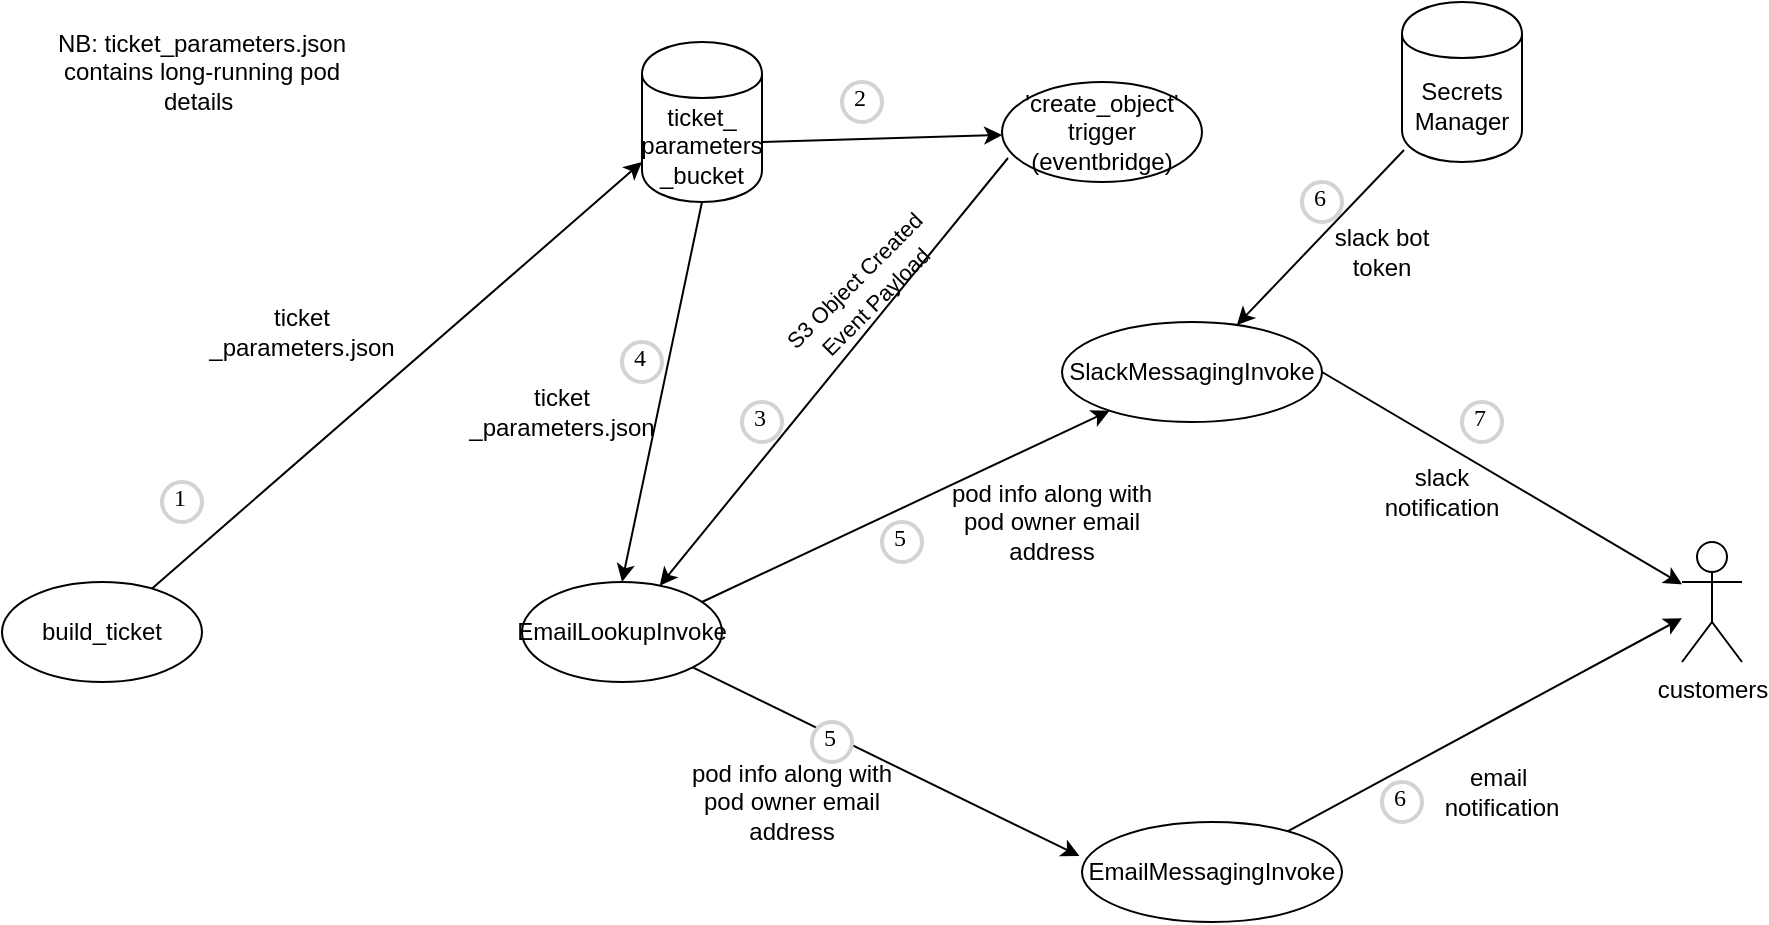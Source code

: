 <mxfile version="24.8.6">
  <diagram name="Page-1" id="7uQp8MufyrtNr7IwYD0L">
    <mxGraphModel dx="1434" dy="819" grid="1" gridSize="10" guides="1" tooltips="1" connect="1" arrows="1" fold="1" page="1" pageScale="1" pageWidth="850" pageHeight="1100" math="0" shadow="0">
      <root>
        <mxCell id="0" />
        <mxCell id="1" parent="0" />
        <mxCell id="grfcuQIvbZBvToJfju9Y-3" value="build_ticket" style="shape=ellipse;html=1;dashed=0;whiteSpace=wrap;perimeter=ellipsePerimeter;" vertex="1" parent="1">
          <mxGeometry x="10" y="310" width="100" height="50" as="geometry" />
        </mxCell>
        <mxCell id="grfcuQIvbZBvToJfju9Y-4" value="&#39;create_object&#39;&lt;div&gt;trigger&lt;/div&gt;&lt;div&gt;(eventbridge)&lt;/div&gt;" style="shape=ellipse;html=1;dashed=0;whiteSpace=wrap;perimeter=ellipsePerimeter;" vertex="1" parent="1">
          <mxGeometry x="510" y="60" width="100" height="50" as="geometry" />
        </mxCell>
        <mxCell id="grfcuQIvbZBvToJfju9Y-5" value="EmailLookupInvoke" style="shape=ellipse;html=1;dashed=0;whiteSpace=wrap;perimeter=ellipsePerimeter;" vertex="1" parent="1">
          <mxGeometry x="270" y="310" width="100" height="50" as="geometry" />
        </mxCell>
        <mxCell id="grfcuQIvbZBvToJfju9Y-6" value="EmailMessagingInvoke" style="shape=ellipse;html=1;dashed=0;whiteSpace=wrap;perimeter=ellipsePerimeter;" vertex="1" parent="1">
          <mxGeometry x="550" y="430" width="130" height="50" as="geometry" />
        </mxCell>
        <mxCell id="grfcuQIvbZBvToJfju9Y-7" value="SlackMessagingInvoke" style="shape=ellipse;html=1;dashed=0;whiteSpace=wrap;perimeter=ellipsePerimeter;" vertex="1" parent="1">
          <mxGeometry x="540" y="180" width="130" height="50" as="geometry" />
        </mxCell>
        <mxCell id="grfcuQIvbZBvToJfju9Y-8" value="ticket_&lt;div&gt;parameters&lt;div&gt;_bucket&lt;/div&gt;&lt;/div&gt;" style="shape=cylinder;whiteSpace=wrap;html=1;boundedLbl=1;backgroundOutline=1;" vertex="1" parent="1">
          <mxGeometry x="330" y="40" width="60" height="80" as="geometry" />
        </mxCell>
        <mxCell id="grfcuQIvbZBvToJfju9Y-9" value="" style="endArrow=classic;html=1;rounded=0;" edge="1" parent="1" source="grfcuQIvbZBvToJfju9Y-3">
          <mxGeometry width="50" height="50" relative="1" as="geometry">
            <mxPoint x="110" y="220" as="sourcePoint" />
            <mxPoint x="330" y="100" as="targetPoint" />
          </mxGeometry>
        </mxCell>
        <mxCell id="grfcuQIvbZBvToJfju9Y-10" value="" style="endArrow=classic;html=1;rounded=0;" edge="1" parent="1" target="grfcuQIvbZBvToJfju9Y-4">
          <mxGeometry width="50" height="50" relative="1" as="geometry">
            <mxPoint x="390" y="90" as="sourcePoint" />
            <mxPoint x="440" y="40" as="targetPoint" />
          </mxGeometry>
        </mxCell>
        <mxCell id="grfcuQIvbZBvToJfju9Y-11" value="customers" style="shape=umlActor;verticalLabelPosition=bottom;verticalAlign=top;html=1;outlineConnect=0;" vertex="1" parent="1">
          <mxGeometry x="850" y="290" width="30" height="60" as="geometry" />
        </mxCell>
        <mxCell id="grfcuQIvbZBvToJfju9Y-12" value="" style="endArrow=classic;html=1;rounded=0;exitX=0.03;exitY=0.76;exitDx=0;exitDy=0;exitPerimeter=0;" edge="1" parent="1" source="grfcuQIvbZBvToJfju9Y-4" target="grfcuQIvbZBvToJfju9Y-5">
          <mxGeometry width="50" height="50" relative="1" as="geometry">
            <mxPoint x="580" y="130" as="sourcePoint" />
            <mxPoint x="320" y="250" as="targetPoint" />
          </mxGeometry>
        </mxCell>
        <mxCell id="grfcuQIvbZBvToJfju9Y-13" value="" style="endArrow=classic;html=1;rounded=0;" edge="1" parent="1" target="grfcuQIvbZBvToJfju9Y-7">
          <mxGeometry width="50" height="50" relative="1" as="geometry">
            <mxPoint x="360" y="320" as="sourcePoint" />
            <mxPoint x="410" y="270" as="targetPoint" />
          </mxGeometry>
        </mxCell>
        <mxCell id="grfcuQIvbZBvToJfju9Y-14" value="" style="endArrow=classic;html=1;rounded=0;entryX=-0.01;entryY=0.34;entryDx=0;entryDy=0;entryPerimeter=0;exitX=1;exitY=1;exitDx=0;exitDy=0;" edge="1" parent="1" source="grfcuQIvbZBvToJfju9Y-5" target="grfcuQIvbZBvToJfju9Y-6">
          <mxGeometry width="50" height="50" relative="1" as="geometry">
            <mxPoint x="370" y="360" as="sourcePoint" />
            <mxPoint x="420" y="310" as="targetPoint" />
          </mxGeometry>
        </mxCell>
        <mxCell id="grfcuQIvbZBvToJfju9Y-15" value="" style="endArrow=classic;html=1;rounded=0;exitX=1;exitY=0.5;exitDx=0;exitDy=0;" edge="1" parent="1" source="grfcuQIvbZBvToJfju9Y-7" target="grfcuQIvbZBvToJfju9Y-11">
          <mxGeometry width="50" height="50" relative="1" as="geometry">
            <mxPoint x="640" y="200" as="sourcePoint" />
            <mxPoint x="690" y="150" as="targetPoint" />
          </mxGeometry>
        </mxCell>
        <mxCell id="grfcuQIvbZBvToJfju9Y-16" value="" style="endArrow=classic;html=1;rounded=0;" edge="1" parent="1" source="grfcuQIvbZBvToJfju9Y-6" target="grfcuQIvbZBvToJfju9Y-11">
          <mxGeometry width="50" height="50" relative="1" as="geometry">
            <mxPoint x="650" y="450" as="sourcePoint" />
            <mxPoint x="700" y="400" as="targetPoint" />
          </mxGeometry>
        </mxCell>
        <mxCell id="grfcuQIvbZBvToJfju9Y-18" value="" style="endArrow=classic;html=1;rounded=0;entryX=0.5;entryY=0;entryDx=0;entryDy=0;exitX=0.5;exitY=1;exitDx=0;exitDy=0;" edge="1" parent="1" source="grfcuQIvbZBvToJfju9Y-8" target="grfcuQIvbZBvToJfju9Y-5">
          <mxGeometry width="50" height="50" relative="1" as="geometry">
            <mxPoint x="370" y="120" as="sourcePoint" />
            <mxPoint x="420" y="70" as="targetPoint" />
          </mxGeometry>
        </mxCell>
        <mxCell id="grfcuQIvbZBvToJfju9Y-19" value="1" style="ellipse;whiteSpace=wrap;html=1;aspect=fixed;strokeWidth=2;fontFamily=Tahoma;spacingBottom=4;spacingRight=2;strokeColor=#d3d3d3;" vertex="1" parent="1">
          <mxGeometry x="90" y="260" width="20" height="20" as="geometry" />
        </mxCell>
        <mxCell id="grfcuQIvbZBvToJfju9Y-20" value="2" style="ellipse;whiteSpace=wrap;html=1;aspect=fixed;strokeWidth=2;fontFamily=Tahoma;spacingBottom=4;spacingRight=2;strokeColor=#d3d3d3;" vertex="1" parent="1">
          <mxGeometry x="430" y="60" width="20" height="20" as="geometry" />
        </mxCell>
        <mxCell id="grfcuQIvbZBvToJfju9Y-21" value="3" style="ellipse;whiteSpace=wrap;html=1;aspect=fixed;strokeWidth=2;fontFamily=Tahoma;spacingBottom=4;spacingRight=2;strokeColor=#d3d3d3;" vertex="1" parent="1">
          <mxGeometry x="380" y="220" width="20" height="20" as="geometry" />
        </mxCell>
        <mxCell id="grfcuQIvbZBvToJfju9Y-22" value="4" style="ellipse;whiteSpace=wrap;html=1;aspect=fixed;strokeWidth=2;fontFamily=Tahoma;spacingBottom=4;spacingRight=2;strokeColor=#d3d3d3;" vertex="1" parent="1">
          <mxGeometry x="320" y="190" width="20" height="20" as="geometry" />
        </mxCell>
        <mxCell id="grfcuQIvbZBvToJfju9Y-23" value="5" style="ellipse;whiteSpace=wrap;html=1;aspect=fixed;strokeWidth=2;fontFamily=Tahoma;spacingBottom=4;spacingRight=2;strokeColor=#d3d3d3;" vertex="1" parent="1">
          <mxGeometry x="415" y="380" width="20" height="20" as="geometry" />
        </mxCell>
        <mxCell id="grfcuQIvbZBvToJfju9Y-26" value="5" style="ellipse;whiteSpace=wrap;html=1;aspect=fixed;strokeWidth=2;fontFamily=Tahoma;spacingBottom=4;spacingRight=2;strokeColor=#d3d3d3;" vertex="1" parent="1">
          <mxGeometry x="450" y="280" width="20" height="20" as="geometry" />
        </mxCell>
        <mxCell id="grfcuQIvbZBvToJfju9Y-27" value="6" style="ellipse;whiteSpace=wrap;html=1;aspect=fixed;strokeWidth=2;fontFamily=Tahoma;spacingBottom=4;spacingRight=2;strokeColor=#d3d3d3;" vertex="1" parent="1">
          <mxGeometry x="660" y="110" width="20" height="20" as="geometry" />
        </mxCell>
        <mxCell id="grfcuQIvbZBvToJfju9Y-28" value="6" style="ellipse;whiteSpace=wrap;html=1;aspect=fixed;strokeWidth=2;fontFamily=Tahoma;spacingBottom=4;spacingRight=2;strokeColor=#d3d3d3;" vertex="1" parent="1">
          <mxGeometry x="700" y="410" width="20" height="20" as="geometry" />
        </mxCell>
        <mxCell id="grfcuQIvbZBvToJfju9Y-29" value="ticket&lt;br&gt;_parameters.json" style="text;html=1;align=center;verticalAlign=middle;whiteSpace=wrap;rounded=0;" vertex="1" parent="1">
          <mxGeometry x="130" y="170" width="60" height="30" as="geometry" />
        </mxCell>
        <mxCell id="grfcuQIvbZBvToJfju9Y-30" value="ticket&lt;br&gt;_parameters.json" style="text;html=1;align=center;verticalAlign=middle;whiteSpace=wrap;rounded=0;" vertex="1" parent="1">
          <mxGeometry x="260" y="210" width="60" height="30" as="geometry" />
        </mxCell>
        <mxCell id="grfcuQIvbZBvToJfju9Y-31" value="Secrets&lt;div&gt;Manager&lt;/div&gt;" style="shape=cylinder;whiteSpace=wrap;html=1;boundedLbl=1;backgroundOutline=1;" vertex="1" parent="1">
          <mxGeometry x="710" y="20" width="60" height="80" as="geometry" />
        </mxCell>
        <mxCell id="grfcuQIvbZBvToJfju9Y-32" value="" style="endArrow=classic;html=1;rounded=0;exitX=0.017;exitY=0.925;exitDx=0;exitDy=0;exitPerimeter=0;" edge="1" parent="1" source="grfcuQIvbZBvToJfju9Y-31" target="grfcuQIvbZBvToJfju9Y-7">
          <mxGeometry width="50" height="50" relative="1" as="geometry">
            <mxPoint x="745" y="130" as="sourcePoint" />
            <mxPoint x="795" y="80" as="targetPoint" />
          </mxGeometry>
        </mxCell>
        <mxCell id="grfcuQIvbZBvToJfju9Y-35" value="7" style="ellipse;whiteSpace=wrap;html=1;aspect=fixed;strokeWidth=2;fontFamily=Tahoma;spacingBottom=4;spacingRight=2;strokeColor=#d3d3d3;" vertex="1" parent="1">
          <mxGeometry x="740" y="220" width="20" height="20" as="geometry" />
        </mxCell>
        <mxCell id="grfcuQIvbZBvToJfju9Y-39" value="NB: ticket_parameters.json contains long-running pod details&amp;nbsp;" style="text;html=1;align=center;verticalAlign=middle;whiteSpace=wrap;rounded=0;" vertex="1" parent="1">
          <mxGeometry x="20" y="30" width="180" height="50" as="geometry" />
        </mxCell>
        <mxCell id="grfcuQIvbZBvToJfju9Y-40" value="&lt;font style=&quot;font-size: 11px;&quot;&gt;S3 Object Created Event Payload&lt;/font&gt;" style="text;html=1;align=center;verticalAlign=middle;whiteSpace=wrap;rounded=0;rotation=-45;" vertex="1" parent="1">
          <mxGeometry x="381.21" y="148.79" width="120" height="30" as="geometry" />
        </mxCell>
        <mxCell id="grfcuQIvbZBvToJfju9Y-41" value="pod info along with pod owner email address" style="text;html=1;align=center;verticalAlign=middle;whiteSpace=wrap;rounded=0;" vertex="1" parent="1">
          <mxGeometry x="480" y="260" width="110" height="40" as="geometry" />
        </mxCell>
        <mxCell id="grfcuQIvbZBvToJfju9Y-42" value="pod info along with pod owner email address" style="text;html=1;align=center;verticalAlign=middle;whiteSpace=wrap;rounded=0;" vertex="1" parent="1">
          <mxGeometry x="350" y="400" width="110" height="40" as="geometry" />
        </mxCell>
        <mxCell id="grfcuQIvbZBvToJfju9Y-43" value="slack bot token" style="text;html=1;align=center;verticalAlign=middle;whiteSpace=wrap;rounded=0;" vertex="1" parent="1">
          <mxGeometry x="670" y="130" width="60" height="30" as="geometry" />
        </mxCell>
        <mxCell id="grfcuQIvbZBvToJfju9Y-44" value="slack notification" style="text;html=1;align=center;verticalAlign=middle;whiteSpace=wrap;rounded=0;" vertex="1" parent="1">
          <mxGeometry x="700" y="250" width="60" height="30" as="geometry" />
        </mxCell>
        <mxCell id="grfcuQIvbZBvToJfju9Y-45" value="email&amp;nbsp;&lt;div&gt;notification&lt;/div&gt;" style="text;html=1;align=center;verticalAlign=middle;whiteSpace=wrap;rounded=0;" vertex="1" parent="1">
          <mxGeometry x="730" y="400" width="60" height="30" as="geometry" />
        </mxCell>
      </root>
    </mxGraphModel>
  </diagram>
</mxfile>

